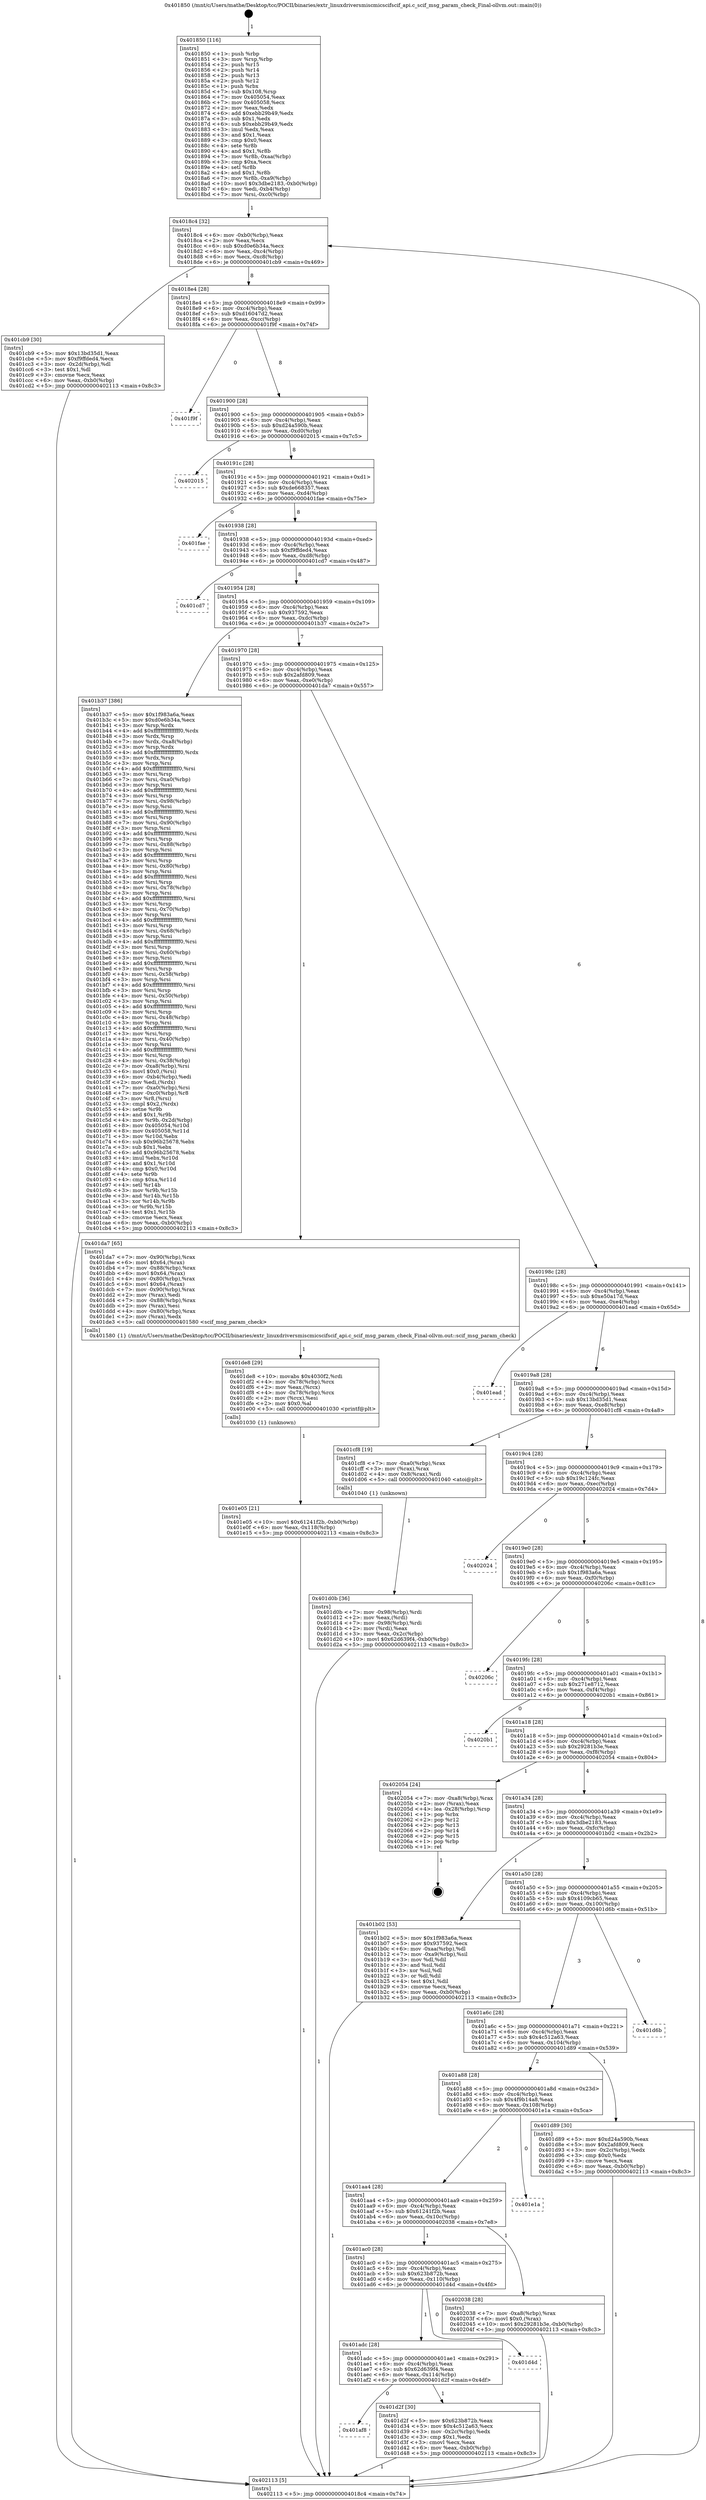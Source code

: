 digraph "0x401850" {
  label = "0x401850 (/mnt/c/Users/mathe/Desktop/tcc/POCII/binaries/extr_linuxdriversmiscmicscifscif_api.c_scif_msg_param_check_Final-ollvm.out::main(0))"
  labelloc = "t"
  node[shape=record]

  Entry [label="",width=0.3,height=0.3,shape=circle,fillcolor=black,style=filled]
  "0x4018c4" [label="{
     0x4018c4 [32]\l
     | [instrs]\l
     &nbsp;&nbsp;0x4018c4 \<+6\>: mov -0xb0(%rbp),%eax\l
     &nbsp;&nbsp;0x4018ca \<+2\>: mov %eax,%ecx\l
     &nbsp;&nbsp;0x4018cc \<+6\>: sub $0xd0e6b34a,%ecx\l
     &nbsp;&nbsp;0x4018d2 \<+6\>: mov %eax,-0xc4(%rbp)\l
     &nbsp;&nbsp;0x4018d8 \<+6\>: mov %ecx,-0xc8(%rbp)\l
     &nbsp;&nbsp;0x4018de \<+6\>: je 0000000000401cb9 \<main+0x469\>\l
  }"]
  "0x401cb9" [label="{
     0x401cb9 [30]\l
     | [instrs]\l
     &nbsp;&nbsp;0x401cb9 \<+5\>: mov $0x13bd35d1,%eax\l
     &nbsp;&nbsp;0x401cbe \<+5\>: mov $0xf9ffded4,%ecx\l
     &nbsp;&nbsp;0x401cc3 \<+3\>: mov -0x2d(%rbp),%dl\l
     &nbsp;&nbsp;0x401cc6 \<+3\>: test $0x1,%dl\l
     &nbsp;&nbsp;0x401cc9 \<+3\>: cmovne %ecx,%eax\l
     &nbsp;&nbsp;0x401ccc \<+6\>: mov %eax,-0xb0(%rbp)\l
     &nbsp;&nbsp;0x401cd2 \<+5\>: jmp 0000000000402113 \<main+0x8c3\>\l
  }"]
  "0x4018e4" [label="{
     0x4018e4 [28]\l
     | [instrs]\l
     &nbsp;&nbsp;0x4018e4 \<+5\>: jmp 00000000004018e9 \<main+0x99\>\l
     &nbsp;&nbsp;0x4018e9 \<+6\>: mov -0xc4(%rbp),%eax\l
     &nbsp;&nbsp;0x4018ef \<+5\>: sub $0xd16047d2,%eax\l
     &nbsp;&nbsp;0x4018f4 \<+6\>: mov %eax,-0xcc(%rbp)\l
     &nbsp;&nbsp;0x4018fa \<+6\>: je 0000000000401f9f \<main+0x74f\>\l
  }"]
  Exit [label="",width=0.3,height=0.3,shape=circle,fillcolor=black,style=filled,peripheries=2]
  "0x401f9f" [label="{
     0x401f9f\l
  }", style=dashed]
  "0x401900" [label="{
     0x401900 [28]\l
     | [instrs]\l
     &nbsp;&nbsp;0x401900 \<+5\>: jmp 0000000000401905 \<main+0xb5\>\l
     &nbsp;&nbsp;0x401905 \<+6\>: mov -0xc4(%rbp),%eax\l
     &nbsp;&nbsp;0x40190b \<+5\>: sub $0xd24a590b,%eax\l
     &nbsp;&nbsp;0x401910 \<+6\>: mov %eax,-0xd0(%rbp)\l
     &nbsp;&nbsp;0x401916 \<+6\>: je 0000000000402015 \<main+0x7c5\>\l
  }"]
  "0x401e05" [label="{
     0x401e05 [21]\l
     | [instrs]\l
     &nbsp;&nbsp;0x401e05 \<+10\>: movl $0x61241f2b,-0xb0(%rbp)\l
     &nbsp;&nbsp;0x401e0f \<+6\>: mov %eax,-0x118(%rbp)\l
     &nbsp;&nbsp;0x401e15 \<+5\>: jmp 0000000000402113 \<main+0x8c3\>\l
  }"]
  "0x402015" [label="{
     0x402015\l
  }", style=dashed]
  "0x40191c" [label="{
     0x40191c [28]\l
     | [instrs]\l
     &nbsp;&nbsp;0x40191c \<+5\>: jmp 0000000000401921 \<main+0xd1\>\l
     &nbsp;&nbsp;0x401921 \<+6\>: mov -0xc4(%rbp),%eax\l
     &nbsp;&nbsp;0x401927 \<+5\>: sub $0xde668357,%eax\l
     &nbsp;&nbsp;0x40192c \<+6\>: mov %eax,-0xd4(%rbp)\l
     &nbsp;&nbsp;0x401932 \<+6\>: je 0000000000401fae \<main+0x75e\>\l
  }"]
  "0x401de8" [label="{
     0x401de8 [29]\l
     | [instrs]\l
     &nbsp;&nbsp;0x401de8 \<+10\>: movabs $0x4030f2,%rdi\l
     &nbsp;&nbsp;0x401df2 \<+4\>: mov -0x78(%rbp),%rcx\l
     &nbsp;&nbsp;0x401df6 \<+2\>: mov %eax,(%rcx)\l
     &nbsp;&nbsp;0x401df8 \<+4\>: mov -0x78(%rbp),%rcx\l
     &nbsp;&nbsp;0x401dfc \<+2\>: mov (%rcx),%esi\l
     &nbsp;&nbsp;0x401dfe \<+2\>: mov $0x0,%al\l
     &nbsp;&nbsp;0x401e00 \<+5\>: call 0000000000401030 \<printf@plt\>\l
     | [calls]\l
     &nbsp;&nbsp;0x401030 \{1\} (unknown)\l
  }"]
  "0x401fae" [label="{
     0x401fae\l
  }", style=dashed]
  "0x401938" [label="{
     0x401938 [28]\l
     | [instrs]\l
     &nbsp;&nbsp;0x401938 \<+5\>: jmp 000000000040193d \<main+0xed\>\l
     &nbsp;&nbsp;0x40193d \<+6\>: mov -0xc4(%rbp),%eax\l
     &nbsp;&nbsp;0x401943 \<+5\>: sub $0xf9ffded4,%eax\l
     &nbsp;&nbsp;0x401948 \<+6\>: mov %eax,-0xd8(%rbp)\l
     &nbsp;&nbsp;0x40194e \<+6\>: je 0000000000401cd7 \<main+0x487\>\l
  }"]
  "0x401af8" [label="{
     0x401af8\l
  }", style=dashed]
  "0x401cd7" [label="{
     0x401cd7\l
  }", style=dashed]
  "0x401954" [label="{
     0x401954 [28]\l
     | [instrs]\l
     &nbsp;&nbsp;0x401954 \<+5\>: jmp 0000000000401959 \<main+0x109\>\l
     &nbsp;&nbsp;0x401959 \<+6\>: mov -0xc4(%rbp),%eax\l
     &nbsp;&nbsp;0x40195f \<+5\>: sub $0x937592,%eax\l
     &nbsp;&nbsp;0x401964 \<+6\>: mov %eax,-0xdc(%rbp)\l
     &nbsp;&nbsp;0x40196a \<+6\>: je 0000000000401b37 \<main+0x2e7\>\l
  }"]
  "0x401d2f" [label="{
     0x401d2f [30]\l
     | [instrs]\l
     &nbsp;&nbsp;0x401d2f \<+5\>: mov $0x623b872b,%eax\l
     &nbsp;&nbsp;0x401d34 \<+5\>: mov $0x4c512a63,%ecx\l
     &nbsp;&nbsp;0x401d39 \<+3\>: mov -0x2c(%rbp),%edx\l
     &nbsp;&nbsp;0x401d3c \<+3\>: cmp $0x1,%edx\l
     &nbsp;&nbsp;0x401d3f \<+3\>: cmovl %ecx,%eax\l
     &nbsp;&nbsp;0x401d42 \<+6\>: mov %eax,-0xb0(%rbp)\l
     &nbsp;&nbsp;0x401d48 \<+5\>: jmp 0000000000402113 \<main+0x8c3\>\l
  }"]
  "0x401b37" [label="{
     0x401b37 [386]\l
     | [instrs]\l
     &nbsp;&nbsp;0x401b37 \<+5\>: mov $0x1f983a6a,%eax\l
     &nbsp;&nbsp;0x401b3c \<+5\>: mov $0xd0e6b34a,%ecx\l
     &nbsp;&nbsp;0x401b41 \<+3\>: mov %rsp,%rdx\l
     &nbsp;&nbsp;0x401b44 \<+4\>: add $0xfffffffffffffff0,%rdx\l
     &nbsp;&nbsp;0x401b48 \<+3\>: mov %rdx,%rsp\l
     &nbsp;&nbsp;0x401b4b \<+7\>: mov %rdx,-0xa8(%rbp)\l
     &nbsp;&nbsp;0x401b52 \<+3\>: mov %rsp,%rdx\l
     &nbsp;&nbsp;0x401b55 \<+4\>: add $0xfffffffffffffff0,%rdx\l
     &nbsp;&nbsp;0x401b59 \<+3\>: mov %rdx,%rsp\l
     &nbsp;&nbsp;0x401b5c \<+3\>: mov %rsp,%rsi\l
     &nbsp;&nbsp;0x401b5f \<+4\>: add $0xfffffffffffffff0,%rsi\l
     &nbsp;&nbsp;0x401b63 \<+3\>: mov %rsi,%rsp\l
     &nbsp;&nbsp;0x401b66 \<+7\>: mov %rsi,-0xa0(%rbp)\l
     &nbsp;&nbsp;0x401b6d \<+3\>: mov %rsp,%rsi\l
     &nbsp;&nbsp;0x401b70 \<+4\>: add $0xfffffffffffffff0,%rsi\l
     &nbsp;&nbsp;0x401b74 \<+3\>: mov %rsi,%rsp\l
     &nbsp;&nbsp;0x401b77 \<+7\>: mov %rsi,-0x98(%rbp)\l
     &nbsp;&nbsp;0x401b7e \<+3\>: mov %rsp,%rsi\l
     &nbsp;&nbsp;0x401b81 \<+4\>: add $0xfffffffffffffff0,%rsi\l
     &nbsp;&nbsp;0x401b85 \<+3\>: mov %rsi,%rsp\l
     &nbsp;&nbsp;0x401b88 \<+7\>: mov %rsi,-0x90(%rbp)\l
     &nbsp;&nbsp;0x401b8f \<+3\>: mov %rsp,%rsi\l
     &nbsp;&nbsp;0x401b92 \<+4\>: add $0xfffffffffffffff0,%rsi\l
     &nbsp;&nbsp;0x401b96 \<+3\>: mov %rsi,%rsp\l
     &nbsp;&nbsp;0x401b99 \<+7\>: mov %rsi,-0x88(%rbp)\l
     &nbsp;&nbsp;0x401ba0 \<+3\>: mov %rsp,%rsi\l
     &nbsp;&nbsp;0x401ba3 \<+4\>: add $0xfffffffffffffff0,%rsi\l
     &nbsp;&nbsp;0x401ba7 \<+3\>: mov %rsi,%rsp\l
     &nbsp;&nbsp;0x401baa \<+4\>: mov %rsi,-0x80(%rbp)\l
     &nbsp;&nbsp;0x401bae \<+3\>: mov %rsp,%rsi\l
     &nbsp;&nbsp;0x401bb1 \<+4\>: add $0xfffffffffffffff0,%rsi\l
     &nbsp;&nbsp;0x401bb5 \<+3\>: mov %rsi,%rsp\l
     &nbsp;&nbsp;0x401bb8 \<+4\>: mov %rsi,-0x78(%rbp)\l
     &nbsp;&nbsp;0x401bbc \<+3\>: mov %rsp,%rsi\l
     &nbsp;&nbsp;0x401bbf \<+4\>: add $0xfffffffffffffff0,%rsi\l
     &nbsp;&nbsp;0x401bc3 \<+3\>: mov %rsi,%rsp\l
     &nbsp;&nbsp;0x401bc6 \<+4\>: mov %rsi,-0x70(%rbp)\l
     &nbsp;&nbsp;0x401bca \<+3\>: mov %rsp,%rsi\l
     &nbsp;&nbsp;0x401bcd \<+4\>: add $0xfffffffffffffff0,%rsi\l
     &nbsp;&nbsp;0x401bd1 \<+3\>: mov %rsi,%rsp\l
     &nbsp;&nbsp;0x401bd4 \<+4\>: mov %rsi,-0x68(%rbp)\l
     &nbsp;&nbsp;0x401bd8 \<+3\>: mov %rsp,%rsi\l
     &nbsp;&nbsp;0x401bdb \<+4\>: add $0xfffffffffffffff0,%rsi\l
     &nbsp;&nbsp;0x401bdf \<+3\>: mov %rsi,%rsp\l
     &nbsp;&nbsp;0x401be2 \<+4\>: mov %rsi,-0x60(%rbp)\l
     &nbsp;&nbsp;0x401be6 \<+3\>: mov %rsp,%rsi\l
     &nbsp;&nbsp;0x401be9 \<+4\>: add $0xfffffffffffffff0,%rsi\l
     &nbsp;&nbsp;0x401bed \<+3\>: mov %rsi,%rsp\l
     &nbsp;&nbsp;0x401bf0 \<+4\>: mov %rsi,-0x58(%rbp)\l
     &nbsp;&nbsp;0x401bf4 \<+3\>: mov %rsp,%rsi\l
     &nbsp;&nbsp;0x401bf7 \<+4\>: add $0xfffffffffffffff0,%rsi\l
     &nbsp;&nbsp;0x401bfb \<+3\>: mov %rsi,%rsp\l
     &nbsp;&nbsp;0x401bfe \<+4\>: mov %rsi,-0x50(%rbp)\l
     &nbsp;&nbsp;0x401c02 \<+3\>: mov %rsp,%rsi\l
     &nbsp;&nbsp;0x401c05 \<+4\>: add $0xfffffffffffffff0,%rsi\l
     &nbsp;&nbsp;0x401c09 \<+3\>: mov %rsi,%rsp\l
     &nbsp;&nbsp;0x401c0c \<+4\>: mov %rsi,-0x48(%rbp)\l
     &nbsp;&nbsp;0x401c10 \<+3\>: mov %rsp,%rsi\l
     &nbsp;&nbsp;0x401c13 \<+4\>: add $0xfffffffffffffff0,%rsi\l
     &nbsp;&nbsp;0x401c17 \<+3\>: mov %rsi,%rsp\l
     &nbsp;&nbsp;0x401c1a \<+4\>: mov %rsi,-0x40(%rbp)\l
     &nbsp;&nbsp;0x401c1e \<+3\>: mov %rsp,%rsi\l
     &nbsp;&nbsp;0x401c21 \<+4\>: add $0xfffffffffffffff0,%rsi\l
     &nbsp;&nbsp;0x401c25 \<+3\>: mov %rsi,%rsp\l
     &nbsp;&nbsp;0x401c28 \<+4\>: mov %rsi,-0x38(%rbp)\l
     &nbsp;&nbsp;0x401c2c \<+7\>: mov -0xa8(%rbp),%rsi\l
     &nbsp;&nbsp;0x401c33 \<+6\>: movl $0x0,(%rsi)\l
     &nbsp;&nbsp;0x401c39 \<+6\>: mov -0xb4(%rbp),%edi\l
     &nbsp;&nbsp;0x401c3f \<+2\>: mov %edi,(%rdx)\l
     &nbsp;&nbsp;0x401c41 \<+7\>: mov -0xa0(%rbp),%rsi\l
     &nbsp;&nbsp;0x401c48 \<+7\>: mov -0xc0(%rbp),%r8\l
     &nbsp;&nbsp;0x401c4f \<+3\>: mov %r8,(%rsi)\l
     &nbsp;&nbsp;0x401c52 \<+3\>: cmpl $0x2,(%rdx)\l
     &nbsp;&nbsp;0x401c55 \<+4\>: setne %r9b\l
     &nbsp;&nbsp;0x401c59 \<+4\>: and $0x1,%r9b\l
     &nbsp;&nbsp;0x401c5d \<+4\>: mov %r9b,-0x2d(%rbp)\l
     &nbsp;&nbsp;0x401c61 \<+8\>: mov 0x405054,%r10d\l
     &nbsp;&nbsp;0x401c69 \<+8\>: mov 0x405058,%r11d\l
     &nbsp;&nbsp;0x401c71 \<+3\>: mov %r10d,%ebx\l
     &nbsp;&nbsp;0x401c74 \<+6\>: sub $0x96b25678,%ebx\l
     &nbsp;&nbsp;0x401c7a \<+3\>: sub $0x1,%ebx\l
     &nbsp;&nbsp;0x401c7d \<+6\>: add $0x96b25678,%ebx\l
     &nbsp;&nbsp;0x401c83 \<+4\>: imul %ebx,%r10d\l
     &nbsp;&nbsp;0x401c87 \<+4\>: and $0x1,%r10d\l
     &nbsp;&nbsp;0x401c8b \<+4\>: cmp $0x0,%r10d\l
     &nbsp;&nbsp;0x401c8f \<+4\>: sete %r9b\l
     &nbsp;&nbsp;0x401c93 \<+4\>: cmp $0xa,%r11d\l
     &nbsp;&nbsp;0x401c97 \<+4\>: setl %r14b\l
     &nbsp;&nbsp;0x401c9b \<+3\>: mov %r9b,%r15b\l
     &nbsp;&nbsp;0x401c9e \<+3\>: and %r14b,%r15b\l
     &nbsp;&nbsp;0x401ca1 \<+3\>: xor %r14b,%r9b\l
     &nbsp;&nbsp;0x401ca4 \<+3\>: or %r9b,%r15b\l
     &nbsp;&nbsp;0x401ca7 \<+4\>: test $0x1,%r15b\l
     &nbsp;&nbsp;0x401cab \<+3\>: cmovne %ecx,%eax\l
     &nbsp;&nbsp;0x401cae \<+6\>: mov %eax,-0xb0(%rbp)\l
     &nbsp;&nbsp;0x401cb4 \<+5\>: jmp 0000000000402113 \<main+0x8c3\>\l
  }"]
  "0x401970" [label="{
     0x401970 [28]\l
     | [instrs]\l
     &nbsp;&nbsp;0x401970 \<+5\>: jmp 0000000000401975 \<main+0x125\>\l
     &nbsp;&nbsp;0x401975 \<+6\>: mov -0xc4(%rbp),%eax\l
     &nbsp;&nbsp;0x40197b \<+5\>: sub $0x2afd809,%eax\l
     &nbsp;&nbsp;0x401980 \<+6\>: mov %eax,-0xe0(%rbp)\l
     &nbsp;&nbsp;0x401986 \<+6\>: je 0000000000401da7 \<main+0x557\>\l
  }"]
  "0x401adc" [label="{
     0x401adc [28]\l
     | [instrs]\l
     &nbsp;&nbsp;0x401adc \<+5\>: jmp 0000000000401ae1 \<main+0x291\>\l
     &nbsp;&nbsp;0x401ae1 \<+6\>: mov -0xc4(%rbp),%eax\l
     &nbsp;&nbsp;0x401ae7 \<+5\>: sub $0x62d639f4,%eax\l
     &nbsp;&nbsp;0x401aec \<+6\>: mov %eax,-0x114(%rbp)\l
     &nbsp;&nbsp;0x401af2 \<+6\>: je 0000000000401d2f \<main+0x4df\>\l
  }"]
  "0x401da7" [label="{
     0x401da7 [65]\l
     | [instrs]\l
     &nbsp;&nbsp;0x401da7 \<+7\>: mov -0x90(%rbp),%rax\l
     &nbsp;&nbsp;0x401dae \<+6\>: movl $0x64,(%rax)\l
     &nbsp;&nbsp;0x401db4 \<+7\>: mov -0x88(%rbp),%rax\l
     &nbsp;&nbsp;0x401dbb \<+6\>: movl $0x64,(%rax)\l
     &nbsp;&nbsp;0x401dc1 \<+4\>: mov -0x80(%rbp),%rax\l
     &nbsp;&nbsp;0x401dc5 \<+6\>: movl $0x64,(%rax)\l
     &nbsp;&nbsp;0x401dcb \<+7\>: mov -0x90(%rbp),%rax\l
     &nbsp;&nbsp;0x401dd2 \<+2\>: mov (%rax),%edi\l
     &nbsp;&nbsp;0x401dd4 \<+7\>: mov -0x88(%rbp),%rax\l
     &nbsp;&nbsp;0x401ddb \<+2\>: mov (%rax),%esi\l
     &nbsp;&nbsp;0x401ddd \<+4\>: mov -0x80(%rbp),%rax\l
     &nbsp;&nbsp;0x401de1 \<+2\>: mov (%rax),%edx\l
     &nbsp;&nbsp;0x401de3 \<+5\>: call 0000000000401580 \<scif_msg_param_check\>\l
     | [calls]\l
     &nbsp;&nbsp;0x401580 \{1\} (/mnt/c/Users/mathe/Desktop/tcc/POCII/binaries/extr_linuxdriversmiscmicscifscif_api.c_scif_msg_param_check_Final-ollvm.out::scif_msg_param_check)\l
  }"]
  "0x40198c" [label="{
     0x40198c [28]\l
     | [instrs]\l
     &nbsp;&nbsp;0x40198c \<+5\>: jmp 0000000000401991 \<main+0x141\>\l
     &nbsp;&nbsp;0x401991 \<+6\>: mov -0xc4(%rbp),%eax\l
     &nbsp;&nbsp;0x401997 \<+5\>: sub $0xe50a17d,%eax\l
     &nbsp;&nbsp;0x40199c \<+6\>: mov %eax,-0xe4(%rbp)\l
     &nbsp;&nbsp;0x4019a2 \<+6\>: je 0000000000401ead \<main+0x65d\>\l
  }"]
  "0x401d4d" [label="{
     0x401d4d\l
  }", style=dashed]
  "0x401ead" [label="{
     0x401ead\l
  }", style=dashed]
  "0x4019a8" [label="{
     0x4019a8 [28]\l
     | [instrs]\l
     &nbsp;&nbsp;0x4019a8 \<+5\>: jmp 00000000004019ad \<main+0x15d\>\l
     &nbsp;&nbsp;0x4019ad \<+6\>: mov -0xc4(%rbp),%eax\l
     &nbsp;&nbsp;0x4019b3 \<+5\>: sub $0x13bd35d1,%eax\l
     &nbsp;&nbsp;0x4019b8 \<+6\>: mov %eax,-0xe8(%rbp)\l
     &nbsp;&nbsp;0x4019be \<+6\>: je 0000000000401cf8 \<main+0x4a8\>\l
  }"]
  "0x401ac0" [label="{
     0x401ac0 [28]\l
     | [instrs]\l
     &nbsp;&nbsp;0x401ac0 \<+5\>: jmp 0000000000401ac5 \<main+0x275\>\l
     &nbsp;&nbsp;0x401ac5 \<+6\>: mov -0xc4(%rbp),%eax\l
     &nbsp;&nbsp;0x401acb \<+5\>: sub $0x623b872b,%eax\l
     &nbsp;&nbsp;0x401ad0 \<+6\>: mov %eax,-0x110(%rbp)\l
     &nbsp;&nbsp;0x401ad6 \<+6\>: je 0000000000401d4d \<main+0x4fd\>\l
  }"]
  "0x401cf8" [label="{
     0x401cf8 [19]\l
     | [instrs]\l
     &nbsp;&nbsp;0x401cf8 \<+7\>: mov -0xa0(%rbp),%rax\l
     &nbsp;&nbsp;0x401cff \<+3\>: mov (%rax),%rax\l
     &nbsp;&nbsp;0x401d02 \<+4\>: mov 0x8(%rax),%rdi\l
     &nbsp;&nbsp;0x401d06 \<+5\>: call 0000000000401040 \<atoi@plt\>\l
     | [calls]\l
     &nbsp;&nbsp;0x401040 \{1\} (unknown)\l
  }"]
  "0x4019c4" [label="{
     0x4019c4 [28]\l
     | [instrs]\l
     &nbsp;&nbsp;0x4019c4 \<+5\>: jmp 00000000004019c9 \<main+0x179\>\l
     &nbsp;&nbsp;0x4019c9 \<+6\>: mov -0xc4(%rbp),%eax\l
     &nbsp;&nbsp;0x4019cf \<+5\>: sub $0x19c124fc,%eax\l
     &nbsp;&nbsp;0x4019d4 \<+6\>: mov %eax,-0xec(%rbp)\l
     &nbsp;&nbsp;0x4019da \<+6\>: je 0000000000402024 \<main+0x7d4\>\l
  }"]
  "0x402038" [label="{
     0x402038 [28]\l
     | [instrs]\l
     &nbsp;&nbsp;0x402038 \<+7\>: mov -0xa8(%rbp),%rax\l
     &nbsp;&nbsp;0x40203f \<+6\>: movl $0x0,(%rax)\l
     &nbsp;&nbsp;0x402045 \<+10\>: movl $0x29281b3e,-0xb0(%rbp)\l
     &nbsp;&nbsp;0x40204f \<+5\>: jmp 0000000000402113 \<main+0x8c3\>\l
  }"]
  "0x402024" [label="{
     0x402024\l
  }", style=dashed]
  "0x4019e0" [label="{
     0x4019e0 [28]\l
     | [instrs]\l
     &nbsp;&nbsp;0x4019e0 \<+5\>: jmp 00000000004019e5 \<main+0x195\>\l
     &nbsp;&nbsp;0x4019e5 \<+6\>: mov -0xc4(%rbp),%eax\l
     &nbsp;&nbsp;0x4019eb \<+5\>: sub $0x1f983a6a,%eax\l
     &nbsp;&nbsp;0x4019f0 \<+6\>: mov %eax,-0xf0(%rbp)\l
     &nbsp;&nbsp;0x4019f6 \<+6\>: je 000000000040206c \<main+0x81c\>\l
  }"]
  "0x401aa4" [label="{
     0x401aa4 [28]\l
     | [instrs]\l
     &nbsp;&nbsp;0x401aa4 \<+5\>: jmp 0000000000401aa9 \<main+0x259\>\l
     &nbsp;&nbsp;0x401aa9 \<+6\>: mov -0xc4(%rbp),%eax\l
     &nbsp;&nbsp;0x401aaf \<+5\>: sub $0x61241f2b,%eax\l
     &nbsp;&nbsp;0x401ab4 \<+6\>: mov %eax,-0x10c(%rbp)\l
     &nbsp;&nbsp;0x401aba \<+6\>: je 0000000000402038 \<main+0x7e8\>\l
  }"]
  "0x40206c" [label="{
     0x40206c\l
  }", style=dashed]
  "0x4019fc" [label="{
     0x4019fc [28]\l
     | [instrs]\l
     &nbsp;&nbsp;0x4019fc \<+5\>: jmp 0000000000401a01 \<main+0x1b1\>\l
     &nbsp;&nbsp;0x401a01 \<+6\>: mov -0xc4(%rbp),%eax\l
     &nbsp;&nbsp;0x401a07 \<+5\>: sub $0x271e8712,%eax\l
     &nbsp;&nbsp;0x401a0c \<+6\>: mov %eax,-0xf4(%rbp)\l
     &nbsp;&nbsp;0x401a12 \<+6\>: je 00000000004020b1 \<main+0x861\>\l
  }"]
  "0x401e1a" [label="{
     0x401e1a\l
  }", style=dashed]
  "0x4020b1" [label="{
     0x4020b1\l
  }", style=dashed]
  "0x401a18" [label="{
     0x401a18 [28]\l
     | [instrs]\l
     &nbsp;&nbsp;0x401a18 \<+5\>: jmp 0000000000401a1d \<main+0x1cd\>\l
     &nbsp;&nbsp;0x401a1d \<+6\>: mov -0xc4(%rbp),%eax\l
     &nbsp;&nbsp;0x401a23 \<+5\>: sub $0x29281b3e,%eax\l
     &nbsp;&nbsp;0x401a28 \<+6\>: mov %eax,-0xf8(%rbp)\l
     &nbsp;&nbsp;0x401a2e \<+6\>: je 0000000000402054 \<main+0x804\>\l
  }"]
  "0x401a88" [label="{
     0x401a88 [28]\l
     | [instrs]\l
     &nbsp;&nbsp;0x401a88 \<+5\>: jmp 0000000000401a8d \<main+0x23d\>\l
     &nbsp;&nbsp;0x401a8d \<+6\>: mov -0xc4(%rbp),%eax\l
     &nbsp;&nbsp;0x401a93 \<+5\>: sub $0x4f9b14a8,%eax\l
     &nbsp;&nbsp;0x401a98 \<+6\>: mov %eax,-0x108(%rbp)\l
     &nbsp;&nbsp;0x401a9e \<+6\>: je 0000000000401e1a \<main+0x5ca\>\l
  }"]
  "0x402054" [label="{
     0x402054 [24]\l
     | [instrs]\l
     &nbsp;&nbsp;0x402054 \<+7\>: mov -0xa8(%rbp),%rax\l
     &nbsp;&nbsp;0x40205b \<+2\>: mov (%rax),%eax\l
     &nbsp;&nbsp;0x40205d \<+4\>: lea -0x28(%rbp),%rsp\l
     &nbsp;&nbsp;0x402061 \<+1\>: pop %rbx\l
     &nbsp;&nbsp;0x402062 \<+2\>: pop %r12\l
     &nbsp;&nbsp;0x402064 \<+2\>: pop %r13\l
     &nbsp;&nbsp;0x402066 \<+2\>: pop %r14\l
     &nbsp;&nbsp;0x402068 \<+2\>: pop %r15\l
     &nbsp;&nbsp;0x40206a \<+1\>: pop %rbp\l
     &nbsp;&nbsp;0x40206b \<+1\>: ret\l
  }"]
  "0x401a34" [label="{
     0x401a34 [28]\l
     | [instrs]\l
     &nbsp;&nbsp;0x401a34 \<+5\>: jmp 0000000000401a39 \<main+0x1e9\>\l
     &nbsp;&nbsp;0x401a39 \<+6\>: mov -0xc4(%rbp),%eax\l
     &nbsp;&nbsp;0x401a3f \<+5\>: sub $0x3dbe2183,%eax\l
     &nbsp;&nbsp;0x401a44 \<+6\>: mov %eax,-0xfc(%rbp)\l
     &nbsp;&nbsp;0x401a4a \<+6\>: je 0000000000401b02 \<main+0x2b2\>\l
  }"]
  "0x401d89" [label="{
     0x401d89 [30]\l
     | [instrs]\l
     &nbsp;&nbsp;0x401d89 \<+5\>: mov $0xd24a590b,%eax\l
     &nbsp;&nbsp;0x401d8e \<+5\>: mov $0x2afd809,%ecx\l
     &nbsp;&nbsp;0x401d93 \<+3\>: mov -0x2c(%rbp),%edx\l
     &nbsp;&nbsp;0x401d96 \<+3\>: cmp $0x0,%edx\l
     &nbsp;&nbsp;0x401d99 \<+3\>: cmove %ecx,%eax\l
     &nbsp;&nbsp;0x401d9c \<+6\>: mov %eax,-0xb0(%rbp)\l
     &nbsp;&nbsp;0x401da2 \<+5\>: jmp 0000000000402113 \<main+0x8c3\>\l
  }"]
  "0x401b02" [label="{
     0x401b02 [53]\l
     | [instrs]\l
     &nbsp;&nbsp;0x401b02 \<+5\>: mov $0x1f983a6a,%eax\l
     &nbsp;&nbsp;0x401b07 \<+5\>: mov $0x937592,%ecx\l
     &nbsp;&nbsp;0x401b0c \<+6\>: mov -0xaa(%rbp),%dl\l
     &nbsp;&nbsp;0x401b12 \<+7\>: mov -0xa9(%rbp),%sil\l
     &nbsp;&nbsp;0x401b19 \<+3\>: mov %dl,%dil\l
     &nbsp;&nbsp;0x401b1c \<+3\>: and %sil,%dil\l
     &nbsp;&nbsp;0x401b1f \<+3\>: xor %sil,%dl\l
     &nbsp;&nbsp;0x401b22 \<+3\>: or %dl,%dil\l
     &nbsp;&nbsp;0x401b25 \<+4\>: test $0x1,%dil\l
     &nbsp;&nbsp;0x401b29 \<+3\>: cmovne %ecx,%eax\l
     &nbsp;&nbsp;0x401b2c \<+6\>: mov %eax,-0xb0(%rbp)\l
     &nbsp;&nbsp;0x401b32 \<+5\>: jmp 0000000000402113 \<main+0x8c3\>\l
  }"]
  "0x401a50" [label="{
     0x401a50 [28]\l
     | [instrs]\l
     &nbsp;&nbsp;0x401a50 \<+5\>: jmp 0000000000401a55 \<main+0x205\>\l
     &nbsp;&nbsp;0x401a55 \<+6\>: mov -0xc4(%rbp),%eax\l
     &nbsp;&nbsp;0x401a5b \<+5\>: sub $0x4109cb65,%eax\l
     &nbsp;&nbsp;0x401a60 \<+6\>: mov %eax,-0x100(%rbp)\l
     &nbsp;&nbsp;0x401a66 \<+6\>: je 0000000000401d6b \<main+0x51b\>\l
  }"]
  "0x402113" [label="{
     0x402113 [5]\l
     | [instrs]\l
     &nbsp;&nbsp;0x402113 \<+5\>: jmp 00000000004018c4 \<main+0x74\>\l
  }"]
  "0x401850" [label="{
     0x401850 [116]\l
     | [instrs]\l
     &nbsp;&nbsp;0x401850 \<+1\>: push %rbp\l
     &nbsp;&nbsp;0x401851 \<+3\>: mov %rsp,%rbp\l
     &nbsp;&nbsp;0x401854 \<+2\>: push %r15\l
     &nbsp;&nbsp;0x401856 \<+2\>: push %r14\l
     &nbsp;&nbsp;0x401858 \<+2\>: push %r13\l
     &nbsp;&nbsp;0x40185a \<+2\>: push %r12\l
     &nbsp;&nbsp;0x40185c \<+1\>: push %rbx\l
     &nbsp;&nbsp;0x40185d \<+7\>: sub $0x108,%rsp\l
     &nbsp;&nbsp;0x401864 \<+7\>: mov 0x405054,%eax\l
     &nbsp;&nbsp;0x40186b \<+7\>: mov 0x405058,%ecx\l
     &nbsp;&nbsp;0x401872 \<+2\>: mov %eax,%edx\l
     &nbsp;&nbsp;0x401874 \<+6\>: add $0xebb29b49,%edx\l
     &nbsp;&nbsp;0x40187a \<+3\>: sub $0x1,%edx\l
     &nbsp;&nbsp;0x40187d \<+6\>: sub $0xebb29b49,%edx\l
     &nbsp;&nbsp;0x401883 \<+3\>: imul %edx,%eax\l
     &nbsp;&nbsp;0x401886 \<+3\>: and $0x1,%eax\l
     &nbsp;&nbsp;0x401889 \<+3\>: cmp $0x0,%eax\l
     &nbsp;&nbsp;0x40188c \<+4\>: sete %r8b\l
     &nbsp;&nbsp;0x401890 \<+4\>: and $0x1,%r8b\l
     &nbsp;&nbsp;0x401894 \<+7\>: mov %r8b,-0xaa(%rbp)\l
     &nbsp;&nbsp;0x40189b \<+3\>: cmp $0xa,%ecx\l
     &nbsp;&nbsp;0x40189e \<+4\>: setl %r8b\l
     &nbsp;&nbsp;0x4018a2 \<+4\>: and $0x1,%r8b\l
     &nbsp;&nbsp;0x4018a6 \<+7\>: mov %r8b,-0xa9(%rbp)\l
     &nbsp;&nbsp;0x4018ad \<+10\>: movl $0x3dbe2183,-0xb0(%rbp)\l
     &nbsp;&nbsp;0x4018b7 \<+6\>: mov %edi,-0xb4(%rbp)\l
     &nbsp;&nbsp;0x4018bd \<+7\>: mov %rsi,-0xc0(%rbp)\l
  }"]
  "0x401a6c" [label="{
     0x401a6c [28]\l
     | [instrs]\l
     &nbsp;&nbsp;0x401a6c \<+5\>: jmp 0000000000401a71 \<main+0x221\>\l
     &nbsp;&nbsp;0x401a71 \<+6\>: mov -0xc4(%rbp),%eax\l
     &nbsp;&nbsp;0x401a77 \<+5\>: sub $0x4c512a63,%eax\l
     &nbsp;&nbsp;0x401a7c \<+6\>: mov %eax,-0x104(%rbp)\l
     &nbsp;&nbsp;0x401a82 \<+6\>: je 0000000000401d89 \<main+0x539\>\l
  }"]
  "0x401d0b" [label="{
     0x401d0b [36]\l
     | [instrs]\l
     &nbsp;&nbsp;0x401d0b \<+7\>: mov -0x98(%rbp),%rdi\l
     &nbsp;&nbsp;0x401d12 \<+2\>: mov %eax,(%rdi)\l
     &nbsp;&nbsp;0x401d14 \<+7\>: mov -0x98(%rbp),%rdi\l
     &nbsp;&nbsp;0x401d1b \<+2\>: mov (%rdi),%eax\l
     &nbsp;&nbsp;0x401d1d \<+3\>: mov %eax,-0x2c(%rbp)\l
     &nbsp;&nbsp;0x401d20 \<+10\>: movl $0x62d639f4,-0xb0(%rbp)\l
     &nbsp;&nbsp;0x401d2a \<+5\>: jmp 0000000000402113 \<main+0x8c3\>\l
  }"]
  "0x401d6b" [label="{
     0x401d6b\l
  }", style=dashed]
  Entry -> "0x401850" [label=" 1"]
  "0x4018c4" -> "0x401cb9" [label=" 1"]
  "0x4018c4" -> "0x4018e4" [label=" 8"]
  "0x402054" -> Exit [label=" 1"]
  "0x4018e4" -> "0x401f9f" [label=" 0"]
  "0x4018e4" -> "0x401900" [label=" 8"]
  "0x402038" -> "0x402113" [label=" 1"]
  "0x401900" -> "0x402015" [label=" 0"]
  "0x401900" -> "0x40191c" [label=" 8"]
  "0x401e05" -> "0x402113" [label=" 1"]
  "0x40191c" -> "0x401fae" [label=" 0"]
  "0x40191c" -> "0x401938" [label=" 8"]
  "0x401de8" -> "0x401e05" [label=" 1"]
  "0x401938" -> "0x401cd7" [label=" 0"]
  "0x401938" -> "0x401954" [label=" 8"]
  "0x401da7" -> "0x401de8" [label=" 1"]
  "0x401954" -> "0x401b37" [label=" 1"]
  "0x401954" -> "0x401970" [label=" 7"]
  "0x401d89" -> "0x402113" [label=" 1"]
  "0x401970" -> "0x401da7" [label=" 1"]
  "0x401970" -> "0x40198c" [label=" 6"]
  "0x401adc" -> "0x401af8" [label=" 0"]
  "0x40198c" -> "0x401ead" [label=" 0"]
  "0x40198c" -> "0x4019a8" [label=" 6"]
  "0x401adc" -> "0x401d2f" [label=" 1"]
  "0x4019a8" -> "0x401cf8" [label=" 1"]
  "0x4019a8" -> "0x4019c4" [label=" 5"]
  "0x401ac0" -> "0x401adc" [label=" 1"]
  "0x4019c4" -> "0x402024" [label=" 0"]
  "0x4019c4" -> "0x4019e0" [label=" 5"]
  "0x401ac0" -> "0x401d4d" [label=" 0"]
  "0x4019e0" -> "0x40206c" [label=" 0"]
  "0x4019e0" -> "0x4019fc" [label=" 5"]
  "0x401aa4" -> "0x401ac0" [label=" 1"]
  "0x4019fc" -> "0x4020b1" [label=" 0"]
  "0x4019fc" -> "0x401a18" [label=" 5"]
  "0x401aa4" -> "0x402038" [label=" 1"]
  "0x401a18" -> "0x402054" [label=" 1"]
  "0x401a18" -> "0x401a34" [label=" 4"]
  "0x401a88" -> "0x401aa4" [label=" 2"]
  "0x401a34" -> "0x401b02" [label=" 1"]
  "0x401a34" -> "0x401a50" [label=" 3"]
  "0x401b02" -> "0x402113" [label=" 1"]
  "0x401850" -> "0x4018c4" [label=" 1"]
  "0x402113" -> "0x4018c4" [label=" 8"]
  "0x401a88" -> "0x401e1a" [label=" 0"]
  "0x401b37" -> "0x402113" [label=" 1"]
  "0x401cb9" -> "0x402113" [label=" 1"]
  "0x401cf8" -> "0x401d0b" [label=" 1"]
  "0x401d0b" -> "0x402113" [label=" 1"]
  "0x401a6c" -> "0x401a88" [label=" 2"]
  "0x401a50" -> "0x401d6b" [label=" 0"]
  "0x401a50" -> "0x401a6c" [label=" 3"]
  "0x401d2f" -> "0x402113" [label=" 1"]
  "0x401a6c" -> "0x401d89" [label=" 1"]
}
